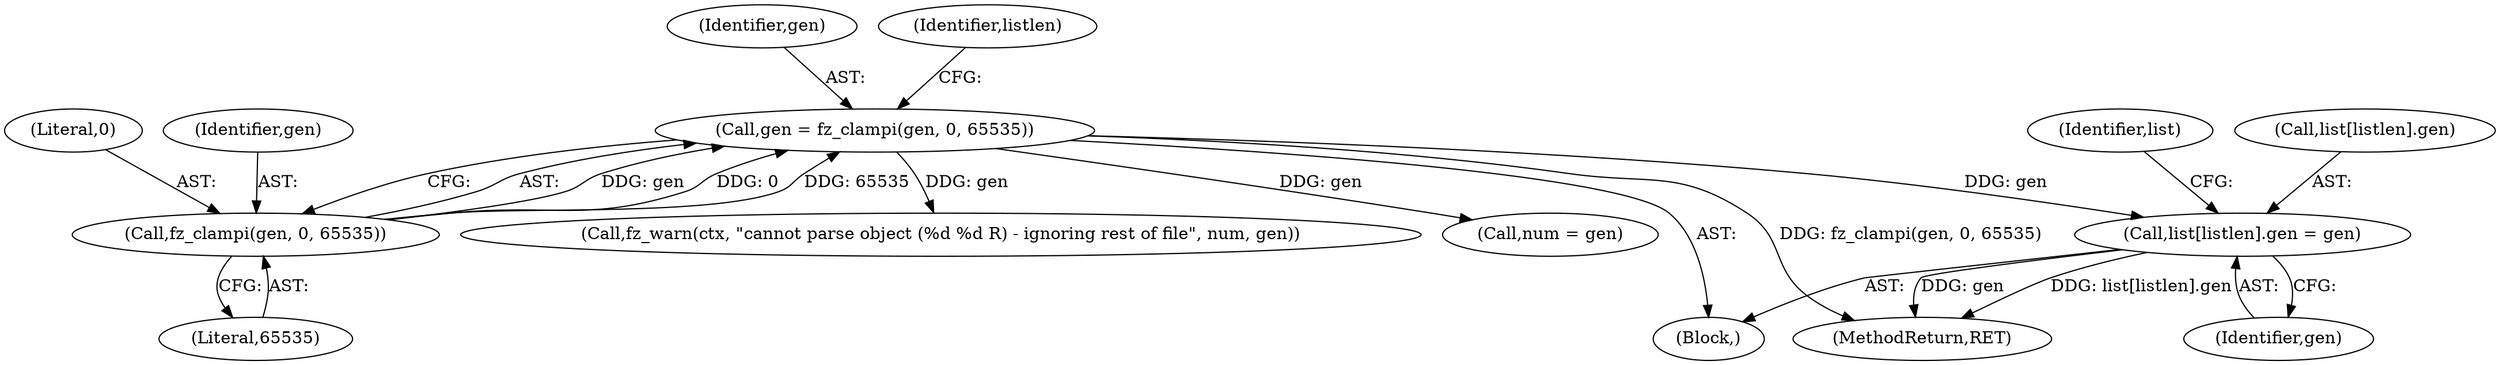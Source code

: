 digraph "0_ghostscript_1e03c06456d997435019fb3526fa2d4be7dbc6ec_0@array" {
"1000479" [label="(Call,list[listlen].gen = gen)"];
"1000444" [label="(Call,gen = fz_clampi(gen, 0, 65535))"];
"1000446" [label="(Call,fz_clampi(gen, 0, 65535))"];
"1000444" [label="(Call,gen = fz_clampi(gen, 0, 65535))"];
"1000448" [label="(Literal,0)"];
"1000368" [label="(Block,)"];
"1000489" [label="(Identifier,list)"];
"1000485" [label="(Identifier,gen)"];
"1000447" [label="(Identifier,gen)"];
"1000445" [label="(Identifier,gen)"];
"1000453" [label="(Identifier,listlen)"];
"1001062" [label="(MethodReturn,RET)"];
"1000480" [label="(Call,list[listlen].gen)"];
"1000423" [label="(Call,fz_warn(ctx, \"cannot parse object (%d %d R) - ignoring rest of file\", num, gen))"];
"1000352" [label="(Call,num = gen)"];
"1000479" [label="(Call,list[listlen].gen = gen)"];
"1000449" [label="(Literal,65535)"];
"1000446" [label="(Call,fz_clampi(gen, 0, 65535))"];
"1000479" -> "1000368"  [label="AST: "];
"1000479" -> "1000485"  [label="CFG: "];
"1000480" -> "1000479"  [label="AST: "];
"1000485" -> "1000479"  [label="AST: "];
"1000489" -> "1000479"  [label="CFG: "];
"1000479" -> "1001062"  [label="DDG: list[listlen].gen"];
"1000479" -> "1001062"  [label="DDG: gen"];
"1000444" -> "1000479"  [label="DDG: gen"];
"1000444" -> "1000368"  [label="AST: "];
"1000444" -> "1000446"  [label="CFG: "];
"1000445" -> "1000444"  [label="AST: "];
"1000446" -> "1000444"  [label="AST: "];
"1000453" -> "1000444"  [label="CFG: "];
"1000444" -> "1001062"  [label="DDG: fz_clampi(gen, 0, 65535)"];
"1000444" -> "1000352"  [label="DDG: gen"];
"1000444" -> "1000423"  [label="DDG: gen"];
"1000446" -> "1000444"  [label="DDG: gen"];
"1000446" -> "1000444"  [label="DDG: 0"];
"1000446" -> "1000444"  [label="DDG: 65535"];
"1000446" -> "1000449"  [label="CFG: "];
"1000447" -> "1000446"  [label="AST: "];
"1000448" -> "1000446"  [label="AST: "];
"1000449" -> "1000446"  [label="AST: "];
}
